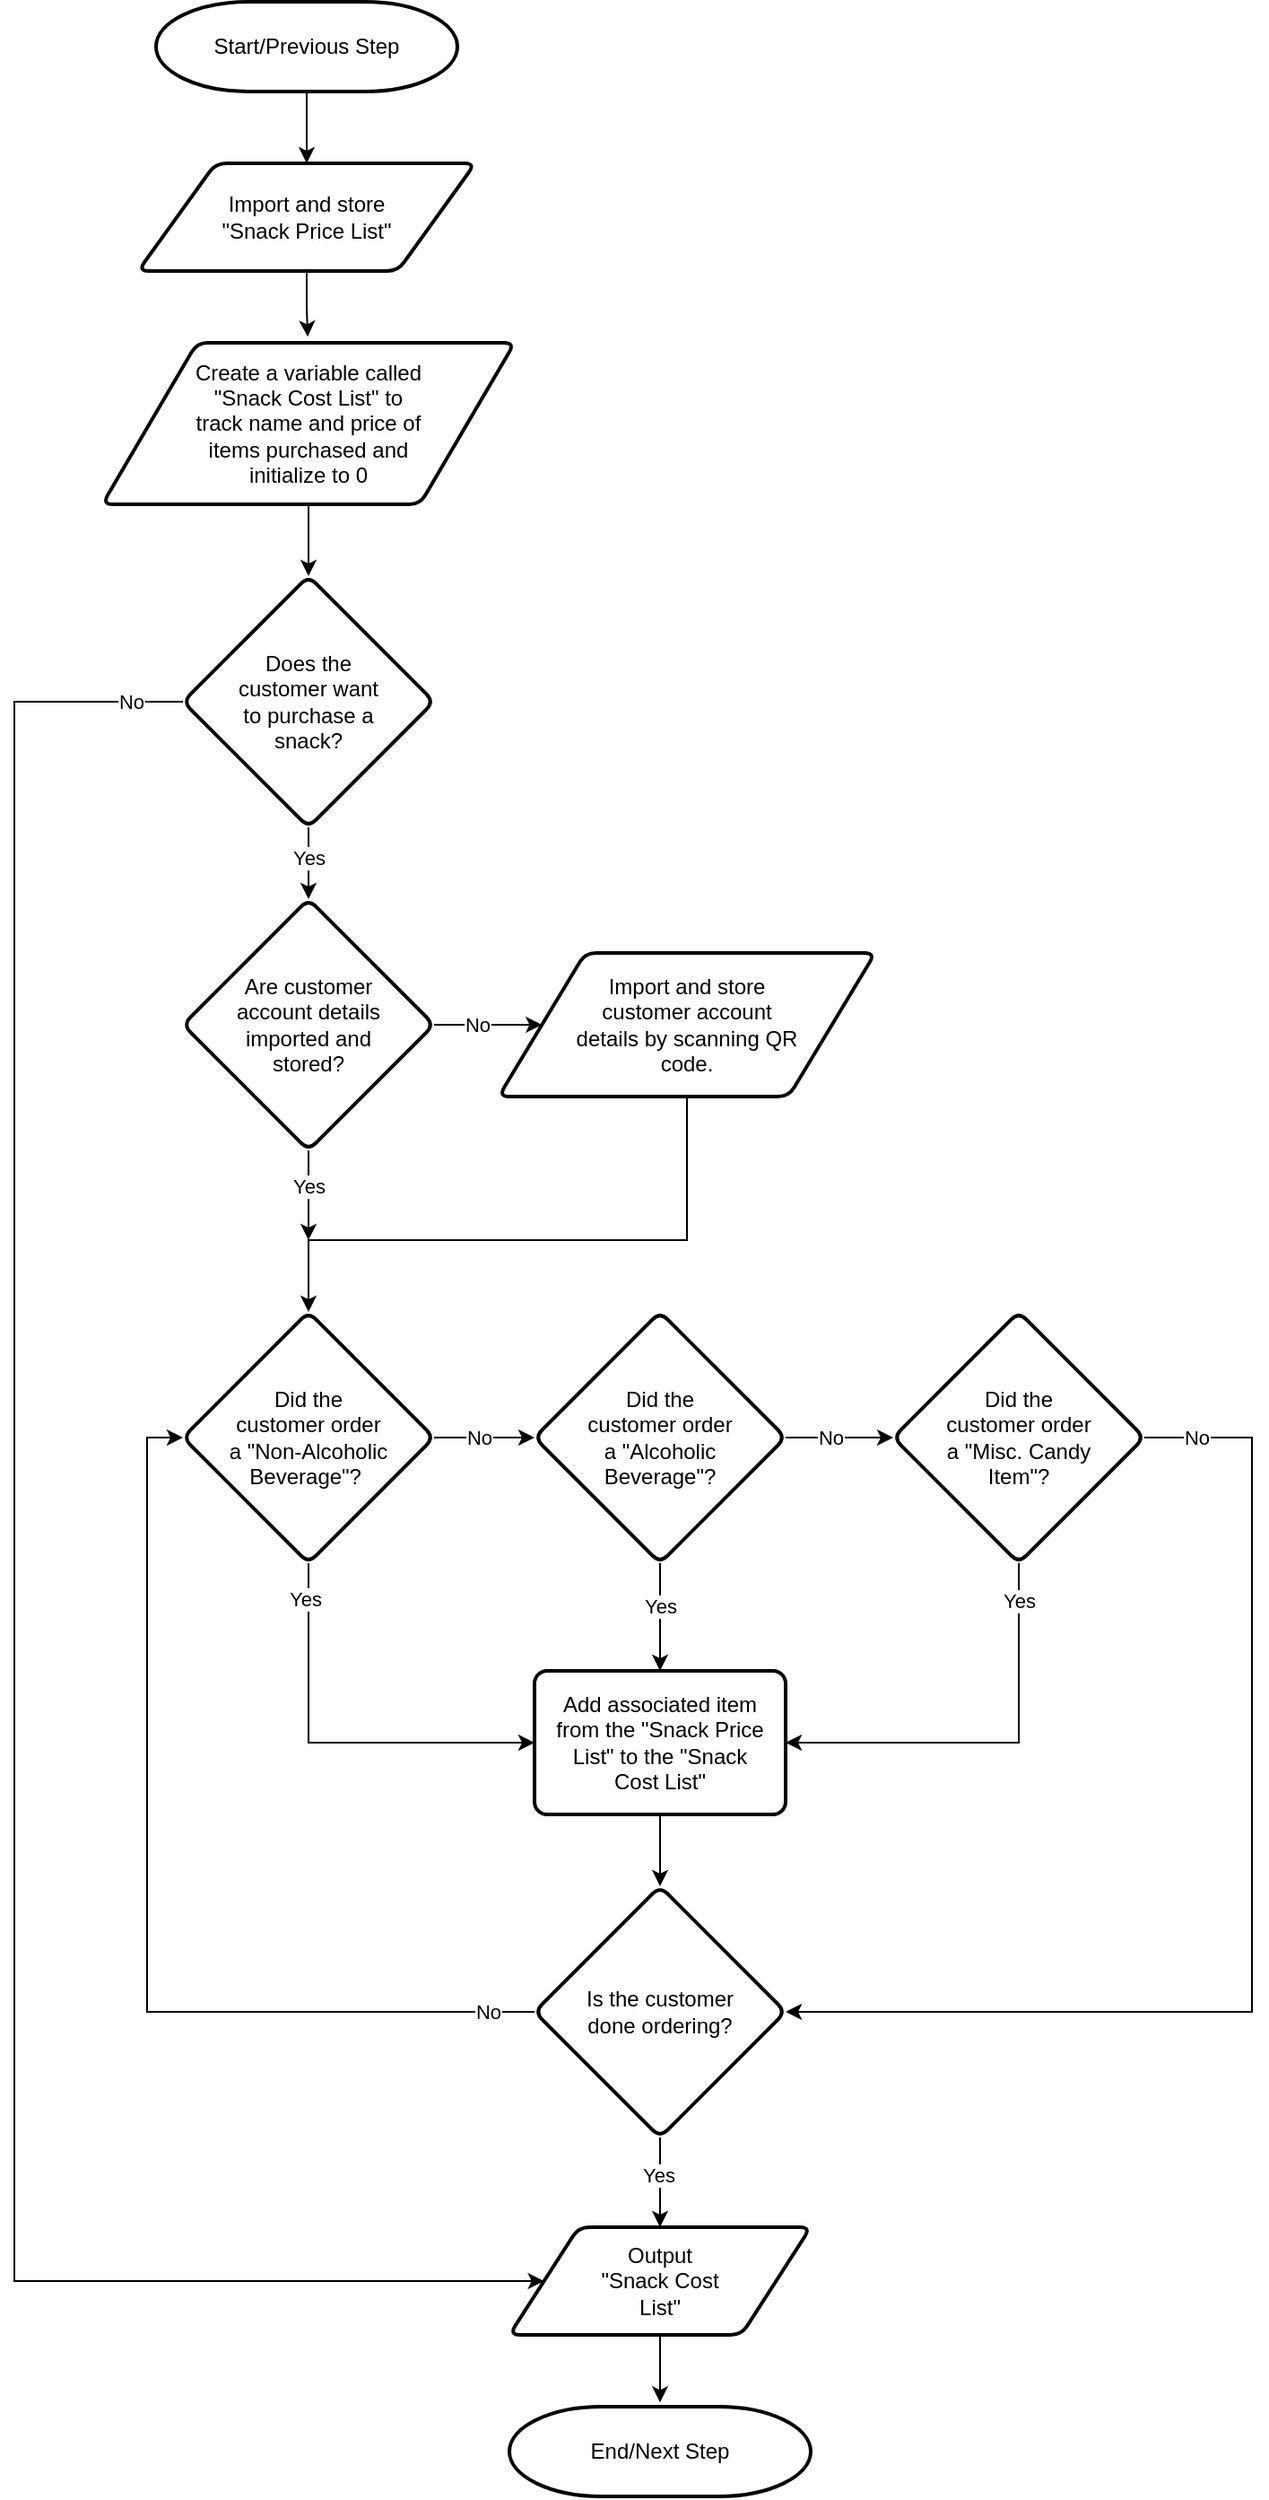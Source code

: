 <mxfile version="23.1.2" type="device">
  <diagram id="C5RBs43oDa-KdzZeNtuy" name="Page-1">
    <mxGraphModel dx="3434" dy="1342" grid="1" gridSize="10" guides="1" tooltips="1" connect="1" arrows="1" fold="1" page="1" pageScale="1" pageWidth="827" pageHeight="1169" math="0" shadow="0">
      <root>
        <mxCell id="WIyWlLk6GJQsqaUBKTNV-0" />
        <mxCell id="WIyWlLk6GJQsqaUBKTNV-1" parent="WIyWlLk6GJQsqaUBKTNV-0" />
        <mxCell id="_BHGbHKsS6Eedb4s3Qyd-1" value="Start/Previous Step" style="strokeWidth=2;html=1;shape=mxgraph.flowchart.terminator;whiteSpace=wrap;spacing=20;spacingTop=5;spacingBottom=5;spacingLeft=5;spacingRight=5;" vertex="1" parent="WIyWlLk6GJQsqaUBKTNV-1">
          <mxGeometry x="59" y="160" width="168" height="50" as="geometry" />
        </mxCell>
        <mxCell id="_BHGbHKsS6Eedb4s3Qyd-2" value="" style="endArrow=classic;html=1;rounded=0;exitX=0.5;exitY=1;exitDx=0;exitDy=0;exitPerimeter=0;entryX=0.5;entryY=0;entryDx=0;entryDy=0;" edge="1" parent="WIyWlLk6GJQsqaUBKTNV-1" source="_BHGbHKsS6Eedb4s3Qyd-1" target="_BHGbHKsS6Eedb4s3Qyd-44">
          <mxGeometry width="50" height="50" relative="1" as="geometry">
            <mxPoint x="119" y="324" as="sourcePoint" />
            <mxPoint x="143" y="254" as="targetPoint" />
          </mxGeometry>
        </mxCell>
        <mxCell id="_BHGbHKsS6Eedb4s3Qyd-56" style="edgeStyle=orthogonalEdgeStyle;rounded=0;orthogonalLoop=1;jettySize=auto;html=1;entryX=0.5;entryY=0;entryDx=0;entryDy=0;" edge="1" parent="WIyWlLk6GJQsqaUBKTNV-1" source="_BHGbHKsS6Eedb4s3Qyd-13" target="_BHGbHKsS6Eedb4s3Qyd-87">
          <mxGeometry relative="1" as="geometry">
            <mxPoint x="144" y="670" as="targetPoint" />
          </mxGeometry>
        </mxCell>
        <mxCell id="_BHGbHKsS6Eedb4s3Qyd-57" value="Yes" style="edgeLabel;html=1;align=center;verticalAlign=middle;resizable=0;points=[];" vertex="1" connectable="0" parent="_BHGbHKsS6Eedb4s3Qyd-56">
          <mxGeometry x="-0.377" y="-2" relative="1" as="geometry">
            <mxPoint x="2" y="4" as="offset" />
          </mxGeometry>
        </mxCell>
        <mxCell id="_BHGbHKsS6Eedb4s3Qyd-64" value="" style="edgeStyle=orthogonalEdgeStyle;rounded=0;orthogonalLoop=1;jettySize=auto;html=1;entryX=0;entryY=0.5;entryDx=0;entryDy=0;" edge="1" parent="WIyWlLk6GJQsqaUBKTNV-1" source="_BHGbHKsS6Eedb4s3Qyd-13" target="_BHGbHKsS6Eedb4s3Qyd-38">
          <mxGeometry relative="1" as="geometry">
            <mxPoint x="-16" y="550" as="targetPoint" />
            <Array as="points">
              <mxPoint x="-20" y="550" />
              <mxPoint x="-20" y="1430" />
            </Array>
          </mxGeometry>
        </mxCell>
        <mxCell id="_BHGbHKsS6Eedb4s3Qyd-97" value="No" style="edgeLabel;html=1;align=center;verticalAlign=middle;resizable=0;points=[];" vertex="1" connectable="0" parent="_BHGbHKsS6Eedb4s3Qyd-64">
          <mxGeometry x="-0.954" relative="1" as="geometry">
            <mxPoint as="offset" />
          </mxGeometry>
        </mxCell>
        <mxCell id="_BHGbHKsS6Eedb4s3Qyd-13" value="&lt;p style=&quot;line-height: 120%;&quot;&gt;Does the customer want to purchase a snack?&lt;/p&gt;" style="rhombus;whiteSpace=wrap;html=1;strokeWidth=2;rounded=1;arcSize=12;verticalAlign=middle;horizontal=1;spacing=21;spacingBottom=5;spacingTop=5;spacingLeft=5;spacingRight=5;" vertex="1" parent="WIyWlLk6GJQsqaUBKTNV-1">
          <mxGeometry x="74" y="480" width="140" height="140" as="geometry" />
        </mxCell>
        <mxCell id="_BHGbHKsS6Eedb4s3Qyd-24" style="edgeStyle=orthogonalEdgeStyle;rounded=0;orthogonalLoop=1;jettySize=auto;html=1;spacing=12;spacingTop=5;spacingBottom=5;spacingLeft=5;spacingRight=5;entryX=0.5;entryY=0;entryDx=0;entryDy=0;" edge="1" parent="WIyWlLk6GJQsqaUBKTNV-1" source="_BHGbHKsS6Eedb4s3Qyd-28" target="_BHGbHKsS6Eedb4s3Qyd-39">
          <mxGeometry relative="1" as="geometry">
            <mxPoint x="340" y="1070" as="targetPoint" />
          </mxGeometry>
        </mxCell>
        <mxCell id="_BHGbHKsS6Eedb4s3Qyd-25" value="Yes" style="edgeLabel;html=1;align=center;verticalAlign=middle;resizable=0;points=[];spacing=12;spacingTop=5;spacingBottom=5;spacingLeft=5;spacingRight=5;" vertex="1" connectable="0" parent="_BHGbHKsS6Eedb4s3Qyd-24">
          <mxGeometry x="-0.155" y="1" relative="1" as="geometry">
            <mxPoint x="-1" y="-2" as="offset" />
          </mxGeometry>
        </mxCell>
        <mxCell id="_BHGbHKsS6Eedb4s3Qyd-26" style="edgeStyle=orthogonalEdgeStyle;rounded=0;orthogonalLoop=1;jettySize=auto;html=1;spacing=12;spacingTop=5;spacingBottom=5;spacingLeft=5;spacingRight=5;entryX=0;entryY=0.5;entryDx=0;entryDy=0;" edge="1" parent="WIyWlLk6GJQsqaUBKTNV-1" source="_BHGbHKsS6Eedb4s3Qyd-28" target="_BHGbHKsS6Eedb4s3Qyd-59">
          <mxGeometry relative="1" as="geometry">
            <mxPoint x="460" y="960" as="targetPoint" />
          </mxGeometry>
        </mxCell>
        <mxCell id="_BHGbHKsS6Eedb4s3Qyd-27" value="No" style="edgeLabel;html=1;align=center;verticalAlign=middle;resizable=0;points=[];spacing=12;spacingTop=5;spacingBottom=5;spacingLeft=5;spacingRight=5;" vertex="1" connectable="0" parent="_BHGbHKsS6Eedb4s3Qyd-26">
          <mxGeometry x="0.068" relative="1" as="geometry">
            <mxPoint x="-7" as="offset" />
          </mxGeometry>
        </mxCell>
        <mxCell id="_BHGbHKsS6Eedb4s3Qyd-28" value="&lt;p style=&quot;line-height: 120%;&quot;&gt;Did the customer order a&amp;nbsp;&quot;Alcoholic Beverage&quot;?&lt;br&gt;&lt;/p&gt;" style="rhombus;whiteSpace=wrap;html=1;strokeWidth=2;rounded=1;arcSize=12;verticalAlign=middle;horizontal=1;spacing=21;spacingBottom=5;spacingTop=5;spacingLeft=5;spacingRight=5;" vertex="1" parent="WIyWlLk6GJQsqaUBKTNV-1">
          <mxGeometry x="270" y="890" width="140" height="140" as="geometry" />
        </mxCell>
        <mxCell id="_BHGbHKsS6Eedb4s3Qyd-21" style="edgeStyle=orthogonalEdgeStyle;rounded=0;orthogonalLoop=1;jettySize=auto;html=1;entryX=0;entryY=0.5;entryDx=0;entryDy=0;spacing=12;spacingTop=5;spacingBottom=5;spacingLeft=5;spacingRight=5;" edge="1" parent="WIyWlLk6GJQsqaUBKTNV-1" source="_BHGbHKsS6Eedb4s3Qyd-23" target="_BHGbHKsS6Eedb4s3Qyd-28">
          <mxGeometry relative="1" as="geometry">
            <mxPoint x="290" y="960" as="targetPoint" />
          </mxGeometry>
        </mxCell>
        <mxCell id="_BHGbHKsS6Eedb4s3Qyd-22" value="No" style="edgeLabel;html=1;align=center;verticalAlign=middle;resizable=0;points=[];spacing=12;spacingTop=5;spacingBottom=5;spacingLeft=5;spacingRight=5;" vertex="1" connectable="0" parent="_BHGbHKsS6Eedb4s3Qyd-21">
          <mxGeometry x="0.068" relative="1" as="geometry">
            <mxPoint x="-5" as="offset" />
          </mxGeometry>
        </mxCell>
        <mxCell id="_BHGbHKsS6Eedb4s3Qyd-66" style="edgeStyle=orthogonalEdgeStyle;rounded=0;orthogonalLoop=1;jettySize=auto;html=1;entryX=0;entryY=0.5;entryDx=0;entryDy=0;" edge="1" parent="WIyWlLk6GJQsqaUBKTNV-1" source="_BHGbHKsS6Eedb4s3Qyd-23" target="_BHGbHKsS6Eedb4s3Qyd-39">
          <mxGeometry relative="1" as="geometry">
            <mxPoint x="250.68" y="1130" as="targetPoint" />
            <Array as="points">
              <mxPoint x="144" y="1130" />
            </Array>
          </mxGeometry>
        </mxCell>
        <mxCell id="_BHGbHKsS6Eedb4s3Qyd-68" value="Yes" style="edgeLabel;html=1;align=center;verticalAlign=middle;resizable=0;points=[];" vertex="1" connectable="0" parent="_BHGbHKsS6Eedb4s3Qyd-66">
          <mxGeometry x="-0.827" y="-2" relative="1" as="geometry">
            <mxPoint as="offset" />
          </mxGeometry>
        </mxCell>
        <mxCell id="_BHGbHKsS6Eedb4s3Qyd-23" value="&lt;p style=&quot;line-height: 120%;&quot;&gt;Did the customer order a&amp;nbsp;&quot;Non-Alcoholic Beverage&quot;?&amp;nbsp;&lt;/p&gt;" style="rhombus;whiteSpace=wrap;html=1;strokeWidth=2;rounded=1;arcSize=12;verticalAlign=middle;horizontal=1;spacing=21;spacingBottom=5;spacingTop=5;spacingLeft=5;spacingRight=5;" vertex="1" parent="WIyWlLk6GJQsqaUBKTNV-1">
          <mxGeometry x="74" y="890" width="140" height="140" as="geometry" />
        </mxCell>
        <mxCell id="_BHGbHKsS6Eedb4s3Qyd-75" value="" style="edgeStyle=orthogonalEdgeStyle;rounded=0;orthogonalLoop=1;jettySize=auto;html=1;" edge="1" parent="WIyWlLk6GJQsqaUBKTNV-1" source="_BHGbHKsS6Eedb4s3Qyd-36" target="_BHGbHKsS6Eedb4s3Qyd-13">
          <mxGeometry relative="1" as="geometry" />
        </mxCell>
        <mxCell id="_BHGbHKsS6Eedb4s3Qyd-36" value="Create a variable called &quot;Snack Cost List&quot; to track name and price of items purchased and initialize to 0" style="shape=parallelogram;html=1;strokeWidth=2;perimeter=parallelogramPerimeter;whiteSpace=wrap;rounded=1;arcSize=12;size=0.23;spacing=20;spacingTop=30;spacingBottom=30;spacingLeft=30;spacingRight=30;" vertex="1" parent="WIyWlLk6GJQsqaUBKTNV-1">
          <mxGeometry x="29" y="350" width="230" height="90" as="geometry" />
        </mxCell>
        <mxCell id="_BHGbHKsS6Eedb4s3Qyd-52" style="edgeStyle=orthogonalEdgeStyle;rounded=0;orthogonalLoop=1;jettySize=auto;html=1;entryX=0.5;entryY=-0.047;entryDx=0;entryDy=0;entryPerimeter=0;" edge="1" parent="WIyWlLk6GJQsqaUBKTNV-1" source="_BHGbHKsS6Eedb4s3Qyd-38" target="_BHGbHKsS6Eedb4s3Qyd-53">
          <mxGeometry relative="1" as="geometry">
            <mxPoint x="337.67" y="1560.0" as="targetPoint" />
          </mxGeometry>
        </mxCell>
        <mxCell id="_BHGbHKsS6Eedb4s3Qyd-38" value="Output &quot;Snack Cost List&quot;" style="shape=parallelogram;html=1;strokeWidth=2;perimeter=parallelogramPerimeter;whiteSpace=wrap;rounded=1;arcSize=12;size=0.23;spacing=20;spacingTop=20;spacingBottom=20;spacingLeft=30;spacingRight=30;" vertex="1" parent="WIyWlLk6GJQsqaUBKTNV-1">
          <mxGeometry x="256.0" y="1400" width="168" height="60" as="geometry" />
        </mxCell>
        <mxCell id="_BHGbHKsS6Eedb4s3Qyd-96" value="" style="edgeStyle=orthogonalEdgeStyle;rounded=0;orthogonalLoop=1;jettySize=auto;html=1;" edge="1" parent="WIyWlLk6GJQsqaUBKTNV-1" source="_BHGbHKsS6Eedb4s3Qyd-39" target="_BHGbHKsS6Eedb4s3Qyd-78">
          <mxGeometry relative="1" as="geometry" />
        </mxCell>
        <mxCell id="_BHGbHKsS6Eedb4s3Qyd-39" value="Add associated item from the &quot;Snack Price List&quot; to the &quot;Snack Cost List&quot;" style="rounded=1;whiteSpace=wrap;html=1;absoluteArcSize=1;arcSize=14;strokeWidth=2;spacing=10;spacingTop=0;spacingBottom=0;spacingLeft=0;spacingRight=0;" vertex="1" parent="WIyWlLk6GJQsqaUBKTNV-1">
          <mxGeometry x="270" y="1090" width="140" height="80" as="geometry" />
        </mxCell>
        <mxCell id="_BHGbHKsS6Eedb4s3Qyd-43" value="" style="edgeStyle=orthogonalEdgeStyle;rounded=0;orthogonalLoop=1;jettySize=auto;html=1;entryX=0.498;entryY=-0.037;entryDx=0;entryDy=0;entryPerimeter=0;" edge="1" parent="WIyWlLk6GJQsqaUBKTNV-1" source="_BHGbHKsS6Eedb4s3Qyd-44" target="_BHGbHKsS6Eedb4s3Qyd-36">
          <mxGeometry relative="1" as="geometry">
            <mxPoint x="143" y="364" as="targetPoint" />
          </mxGeometry>
        </mxCell>
        <mxCell id="_BHGbHKsS6Eedb4s3Qyd-44" value="Import and store &quot;Snack Price List&quot;" style="shape=parallelogram;html=1;strokeWidth=2;perimeter=parallelogramPerimeter;whiteSpace=wrap;rounded=1;arcSize=12;size=0.23;spacing=20;spacingTop=20;spacingBottom=20;spacingLeft=20;spacingRight=20;" vertex="1" parent="WIyWlLk6GJQsqaUBKTNV-1">
          <mxGeometry x="49" y="250" width="188" height="60" as="geometry" />
        </mxCell>
        <mxCell id="_BHGbHKsS6Eedb4s3Qyd-53" value="End/Next Step" style="strokeWidth=2;html=1;shape=mxgraph.flowchart.terminator;whiteSpace=wrap;spacing=20;spacingTop=5;spacingBottom=5;spacingLeft=5;spacingRight=5;" vertex="1" parent="WIyWlLk6GJQsqaUBKTNV-1">
          <mxGeometry x="256.0" y="1500" width="168" height="50" as="geometry" />
        </mxCell>
        <mxCell id="_BHGbHKsS6Eedb4s3Qyd-65" style="edgeStyle=orthogonalEdgeStyle;rounded=0;orthogonalLoop=1;jettySize=auto;html=1;exitX=1;exitY=0.5;exitDx=0;exitDy=0;entryX=1;entryY=0.5;entryDx=0;entryDy=0;" edge="1" parent="WIyWlLk6GJQsqaUBKTNV-1" source="_BHGbHKsS6Eedb4s3Qyd-59" target="_BHGbHKsS6Eedb4s3Qyd-78">
          <mxGeometry relative="1" as="geometry">
            <Array as="points">
              <mxPoint x="670" y="960" />
              <mxPoint x="670" y="1280" />
            </Array>
          </mxGeometry>
        </mxCell>
        <mxCell id="_BHGbHKsS6Eedb4s3Qyd-110" value="No" style="edgeLabel;html=1;align=center;verticalAlign=middle;resizable=0;points=[];" vertex="1" connectable="0" parent="_BHGbHKsS6Eedb4s3Qyd-65">
          <mxGeometry x="-0.91" relative="1" as="geometry">
            <mxPoint as="offset" />
          </mxGeometry>
        </mxCell>
        <mxCell id="_BHGbHKsS6Eedb4s3Qyd-67" style="edgeStyle=orthogonalEdgeStyle;rounded=0;orthogonalLoop=1;jettySize=auto;html=1;exitX=0.5;exitY=1;exitDx=0;exitDy=0;entryX=1;entryY=0.5;entryDx=0;entryDy=0;" edge="1" parent="WIyWlLk6GJQsqaUBKTNV-1" source="_BHGbHKsS6Eedb4s3Qyd-59" target="_BHGbHKsS6Eedb4s3Qyd-39">
          <mxGeometry relative="1" as="geometry">
            <mxPoint x="429.32" y="1130" as="targetPoint" />
            <Array as="points">
              <mxPoint x="540" y="1130" />
            </Array>
          </mxGeometry>
        </mxCell>
        <mxCell id="_BHGbHKsS6Eedb4s3Qyd-69" value="Yes" style="edgeLabel;html=1;align=center;verticalAlign=middle;resizable=0;points=[];" vertex="1" connectable="0" parent="_BHGbHKsS6Eedb4s3Qyd-67">
          <mxGeometry x="-0.819" relative="1" as="geometry">
            <mxPoint as="offset" />
          </mxGeometry>
        </mxCell>
        <mxCell id="_BHGbHKsS6Eedb4s3Qyd-59" value="&lt;p style=&quot;line-height: 120%;&quot;&gt;Did the customer order a&amp;nbsp;&quot;Misc. Candy Item&quot;?&lt;br&gt;&lt;/p&gt;" style="rhombus;whiteSpace=wrap;html=1;strokeWidth=2;rounded=1;arcSize=12;verticalAlign=middle;horizontal=1;spacing=21;spacingBottom=5;spacingTop=5;spacingLeft=5;spacingRight=5;" vertex="1" parent="WIyWlLk6GJQsqaUBKTNV-1">
          <mxGeometry x="470" y="890" width="140" height="140" as="geometry" />
        </mxCell>
        <mxCell id="_BHGbHKsS6Eedb4s3Qyd-80" value="" style="edgeStyle=orthogonalEdgeStyle;rounded=0;orthogonalLoop=1;jettySize=auto;html=1;" edge="1" parent="WIyWlLk6GJQsqaUBKTNV-1" source="_BHGbHKsS6Eedb4s3Qyd-78" target="_BHGbHKsS6Eedb4s3Qyd-38">
          <mxGeometry relative="1" as="geometry" />
        </mxCell>
        <mxCell id="_BHGbHKsS6Eedb4s3Qyd-81" value="Yes" style="edgeLabel;html=1;align=center;verticalAlign=middle;resizable=0;points=[];" vertex="1" connectable="0" parent="_BHGbHKsS6Eedb4s3Qyd-80">
          <mxGeometry x="-0.163" y="-1" relative="1" as="geometry">
            <mxPoint as="offset" />
          </mxGeometry>
        </mxCell>
        <mxCell id="_BHGbHKsS6Eedb4s3Qyd-84" style="edgeStyle=orthogonalEdgeStyle;rounded=0;orthogonalLoop=1;jettySize=auto;html=1;entryX=0;entryY=0.5;entryDx=0;entryDy=0;" edge="1" parent="WIyWlLk6GJQsqaUBKTNV-1" source="_BHGbHKsS6Eedb4s3Qyd-78" target="_BHGbHKsS6Eedb4s3Qyd-23">
          <mxGeometry relative="1" as="geometry" />
        </mxCell>
        <mxCell id="_BHGbHKsS6Eedb4s3Qyd-85" value="No" style="edgeLabel;html=1;align=center;verticalAlign=middle;resizable=0;points=[];" vertex="1" connectable="0" parent="_BHGbHKsS6Eedb4s3Qyd-84">
          <mxGeometry x="-0.904" y="1" relative="1" as="geometry">
            <mxPoint y="-1" as="offset" />
          </mxGeometry>
        </mxCell>
        <mxCell id="_BHGbHKsS6Eedb4s3Qyd-78" value="&lt;p style=&quot;line-height: 120%;&quot;&gt;Is the customer done ordering?&lt;br&gt;&lt;/p&gt;" style="rhombus;whiteSpace=wrap;html=1;strokeWidth=2;rounded=1;arcSize=12;verticalAlign=middle;horizontal=1;spacing=21;spacingBottom=5;spacingTop=5;spacingLeft=5;spacingRight=5;" vertex="1" parent="WIyWlLk6GJQsqaUBKTNV-1">
          <mxGeometry x="270" y="1210" width="140" height="140" as="geometry" />
        </mxCell>
        <mxCell id="_BHGbHKsS6Eedb4s3Qyd-88" value="" style="edgeStyle=orthogonalEdgeStyle;rounded=0;orthogonalLoop=1;jettySize=auto;html=1;" edge="1" parent="WIyWlLk6GJQsqaUBKTNV-1" source="_BHGbHKsS6Eedb4s3Qyd-87">
          <mxGeometry relative="1" as="geometry">
            <mxPoint x="144" y="850" as="targetPoint" />
          </mxGeometry>
        </mxCell>
        <mxCell id="_BHGbHKsS6Eedb4s3Qyd-89" value="Yes" style="edgeLabel;html=1;align=center;verticalAlign=middle;resizable=0;points=[];" vertex="1" connectable="0" parent="_BHGbHKsS6Eedb4s3Qyd-88">
          <mxGeometry x="-0.444" y="3" relative="1" as="geometry">
            <mxPoint x="-3" y="6" as="offset" />
          </mxGeometry>
        </mxCell>
        <mxCell id="_BHGbHKsS6Eedb4s3Qyd-91" value="" style="edgeStyle=orthogonalEdgeStyle;rounded=0;orthogonalLoop=1;jettySize=auto;html=1;" edge="1" parent="WIyWlLk6GJQsqaUBKTNV-1" source="_BHGbHKsS6Eedb4s3Qyd-87" target="_BHGbHKsS6Eedb4s3Qyd-90">
          <mxGeometry relative="1" as="geometry" />
        </mxCell>
        <mxCell id="_BHGbHKsS6Eedb4s3Qyd-92" value="No" style="edgeLabel;html=1;align=center;verticalAlign=middle;resizable=0;points=[];" vertex="1" connectable="0" parent="_BHGbHKsS6Eedb4s3Qyd-91">
          <mxGeometry x="-0.139" y="2" relative="1" as="geometry">
            <mxPoint x="2" y="2" as="offset" />
          </mxGeometry>
        </mxCell>
        <mxCell id="_BHGbHKsS6Eedb4s3Qyd-87" value="&lt;p style=&quot;line-height: 120%;&quot;&gt;Are customer account details imported and stored?&lt;/p&gt;" style="rhombus;whiteSpace=wrap;html=1;strokeWidth=2;rounded=1;arcSize=12;verticalAlign=middle;horizontal=1;spacing=21;spacingBottom=5;spacingTop=5;spacingLeft=5;spacingRight=5;" vertex="1" parent="WIyWlLk6GJQsqaUBKTNV-1">
          <mxGeometry x="74" y="660" width="140" height="140" as="geometry" />
        </mxCell>
        <mxCell id="_BHGbHKsS6Eedb4s3Qyd-95" style="edgeStyle=orthogonalEdgeStyle;rounded=0;orthogonalLoop=1;jettySize=auto;html=1;entryX=0.5;entryY=0;entryDx=0;entryDy=0;" edge="1" parent="WIyWlLk6GJQsqaUBKTNV-1" source="_BHGbHKsS6Eedb4s3Qyd-90" target="_BHGbHKsS6Eedb4s3Qyd-23">
          <mxGeometry relative="1" as="geometry">
            <mxPoint x="150" y="850" as="targetPoint" />
            <Array as="points">
              <mxPoint x="355" y="850" />
              <mxPoint x="144" y="850" />
            </Array>
          </mxGeometry>
        </mxCell>
        <mxCell id="_BHGbHKsS6Eedb4s3Qyd-90" value="Import and store customer account details by scanning QR code." style="shape=parallelogram;html=1;strokeWidth=2;perimeter=parallelogramPerimeter;whiteSpace=wrap;rounded=1;arcSize=12;size=0.23;spacing=20;spacingTop=20;spacingBottom=20;spacingLeft=20;spacingRight=20;" vertex="1" parent="WIyWlLk6GJQsqaUBKTNV-1">
          <mxGeometry x="250" y="690" width="210" height="80" as="geometry" />
        </mxCell>
      </root>
    </mxGraphModel>
  </diagram>
</mxfile>
